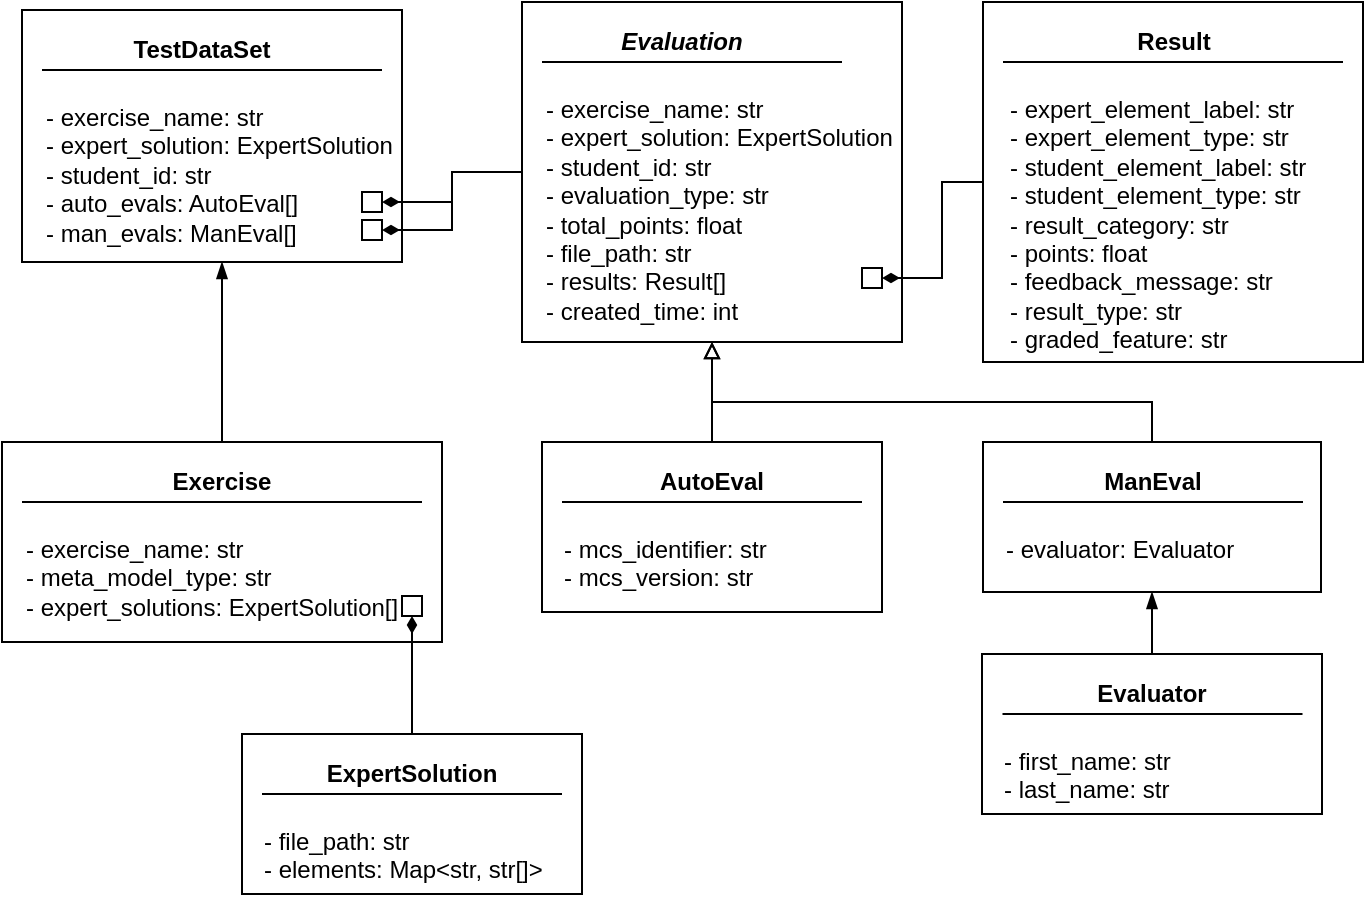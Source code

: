 <mxfile version="14.4.7" type="device"><diagram id="Law8ODT9_o7EsiPlINWI" name="Page-1"><mxGraphModel dx="1235" dy="1132" grid="1" gridSize="10" guides="1" tooltips="1" connect="1" arrows="1" fold="1" page="1" pageScale="1" pageWidth="827" pageHeight="1169" math="0" shadow="0"><root><mxCell id="0"/><mxCell id="1" parent="0"/><mxCell id="V2dwc8ZfKkP1biHcaO8z-1" value="" style="rounded=0;whiteSpace=wrap;html=1;align=left;" parent="1" vertex="1"><mxGeometry x="840" y="14" width="190" height="126" as="geometry"/></mxCell><mxCell id="V2dwc8ZfKkP1biHcaO8z-2" value="&lt;b&gt;TestDataSet&lt;/b&gt;" style="text;html=1;strokeColor=none;fillColor=none;align=center;verticalAlign=middle;whiteSpace=wrap;rounded=0;" parent="1" vertex="1"><mxGeometry x="840" y="24" width="180" height="20" as="geometry"/></mxCell><mxCell id="V2dwc8ZfKkP1biHcaO8z-3" value="" style="endArrow=none;html=1;entryX=1;entryY=1;entryDx=0;entryDy=0;" parent="1" target="V2dwc8ZfKkP1biHcaO8z-2" edge="1"><mxGeometry width="50" height="50" relative="1" as="geometry"><mxPoint x="850" y="44" as="sourcePoint"/><mxPoint x="900" y="-6" as="targetPoint"/></mxGeometry></mxCell><mxCell id="V2dwc8ZfKkP1biHcaO8z-4" value="- exercise_name: str&lt;br&gt;- expert_solution: ExpertSolution&lt;br&gt;- student_id: str&lt;br&gt;- auto_evals: AutoEval[]&lt;br&gt;- man_evals: ManEval[]" style="text;html=1;strokeColor=none;fillColor=none;align=left;verticalAlign=top;whiteSpace=wrap;rounded=0;" parent="1" vertex="1"><mxGeometry x="850" y="54" width="180" height="86" as="geometry"/></mxCell><mxCell id="V2dwc8ZfKkP1biHcaO8z-13" value="" style="rounded=0;whiteSpace=wrap;html=1;" parent="1" vertex="1"><mxGeometry x="1010" y="105" width="10" height="10" as="geometry"/></mxCell><mxCell id="V2dwc8ZfKkP1biHcaO8z-14" value="" style="rounded=0;whiteSpace=wrap;html=1;" parent="1" vertex="1"><mxGeometry x="1010" y="119" width="10" height="10" as="geometry"/></mxCell><mxCell id="K-AjtTajTTo5R2x6BIg7-45" style="edgeStyle=orthogonalEdgeStyle;rounded=0;orthogonalLoop=1;jettySize=auto;html=1;exitX=0.5;exitY=0;exitDx=0;exitDy=0;entryX=0.5;entryY=1;entryDx=0;entryDy=0;endArrow=blockThin;endFill=1;" parent="1" source="K-AjtTajTTo5R2x6BIg7-11" target="V2dwc8ZfKkP1biHcaO8z-4" edge="1"><mxGeometry relative="1" as="geometry"/></mxCell><mxCell id="K-AjtTajTTo5R2x6BIg7-11" value="" style="rounded=0;whiteSpace=wrap;html=1;" parent="1" vertex="1"><mxGeometry x="830" y="230" width="220" height="100" as="geometry"/></mxCell><mxCell id="K-AjtTajTTo5R2x6BIg7-12" value="&lt;b&gt;Exercise&lt;/b&gt;" style="text;html=1;strokeColor=none;fillColor=none;align=center;verticalAlign=middle;whiteSpace=wrap;rounded=0;dashed=1;" parent="1" vertex="1"><mxGeometry x="840" y="240" width="200" height="20" as="geometry"/></mxCell><mxCell id="K-AjtTajTTo5R2x6BIg7-13" value="" style="endArrow=none;html=1;entryX=1;entryY=1;entryDx=0;entryDy=0;exitX=0;exitY=1;exitDx=0;exitDy=0;" parent="1" source="K-AjtTajTTo5R2x6BIg7-12" target="K-AjtTajTTo5R2x6BIg7-12" edge="1"><mxGeometry width="50" height="50" relative="1" as="geometry"><mxPoint x="890" y="260" as="sourcePoint"/><mxPoint x="940" y="210" as="targetPoint"/></mxGeometry></mxCell><mxCell id="K-AjtTajTTo5R2x6BIg7-14" value="- exercise_name: str&lt;br&gt;- meta_model_type: str&lt;br&gt;- expert_solutions: ExpertSolution[]" style="text;html=1;strokeColor=none;fillColor=none;align=left;verticalAlign=top;whiteSpace=wrap;rounded=0;dashed=1;" parent="1" vertex="1"><mxGeometry x="840" y="270" width="200" height="60" as="geometry"/></mxCell><mxCell id="K-AjtTajTTo5R2x6BIg7-41" style="edgeStyle=orthogonalEdgeStyle;rounded=0;orthogonalLoop=1;jettySize=auto;html=1;entryX=0.5;entryY=1;entryDx=0;entryDy=0;endArrow=blockThin;endFill=1;" parent="1" source="K-AjtTajTTo5R2x6BIg7-15" target="K-AjtTajTTo5R2x6BIg7-37" edge="1"><mxGeometry relative="1" as="geometry"/></mxCell><mxCell id="K-AjtTajTTo5R2x6BIg7-15" value="" style="rounded=0;whiteSpace=wrap;html=1;fontStyle=1" parent="1" vertex="1"><mxGeometry x="1320" y="336" width="170" height="80" as="geometry"/></mxCell><mxCell id="K-AjtTajTTo5R2x6BIg7-16" value="&lt;span&gt;&lt;b&gt;Evaluator&lt;/b&gt;&lt;/span&gt;" style="text;html=1;strokeColor=none;fillColor=none;align=center;verticalAlign=middle;whiteSpace=wrap;rounded=0;dashed=1;fontStyle=0" parent="1" vertex="1"><mxGeometry x="1330.25" y="346" width="150" height="20" as="geometry"/></mxCell><mxCell id="K-AjtTajTTo5R2x6BIg7-17" value="" style="endArrow=none;html=1;entryX=1;entryY=1;entryDx=0;entryDy=0;fontStyle=1" parent="1" target="K-AjtTajTTo5R2x6BIg7-16" edge="1"><mxGeometry width="50" height="50" relative="1" as="geometry"><mxPoint x="1330.25" y="366" as="sourcePoint"/><mxPoint x="1380.25" y="316" as="targetPoint"/></mxGeometry></mxCell><mxCell id="K-AjtTajTTo5R2x6BIg7-18" value="&lt;span style=&quot;font-weight: normal&quot;&gt;- first_name: str&lt;br&gt;- last_name: str&lt;br&gt;&lt;/span&gt;" style="text;html=1;strokeColor=none;fillColor=none;align=left;verticalAlign=top;whiteSpace=wrap;rounded=0;dashed=1;fontStyle=1" parent="1" vertex="1"><mxGeometry x="1329.25" y="376" width="150" height="40" as="geometry"/></mxCell><mxCell id="K-AjtTajTTo5R2x6BIg7-46" style="edgeStyle=orthogonalEdgeStyle;rounded=0;orthogonalLoop=1;jettySize=auto;html=1;entryX=1;entryY=0.5;entryDx=0;entryDy=0;endArrow=diamondThin;endFill=1;" parent="1" source="K-AjtTajTTo5R2x6BIg7-24" target="V2dwc8ZfKkP1biHcaO8z-13" edge="1"><mxGeometry relative="1" as="geometry"/></mxCell><mxCell id="K-AjtTajTTo5R2x6BIg7-47" style="edgeStyle=orthogonalEdgeStyle;rounded=0;orthogonalLoop=1;jettySize=auto;html=1;exitX=0;exitY=0.5;exitDx=0;exitDy=0;entryX=1;entryY=0.5;entryDx=0;entryDy=0;endArrow=diamondThin;endFill=1;" parent="1" source="K-AjtTajTTo5R2x6BIg7-24" target="V2dwc8ZfKkP1biHcaO8z-14" edge="1"><mxGeometry relative="1" as="geometry"/></mxCell><mxCell id="K-AjtTajTTo5R2x6BIg7-24" value="" style="rounded=0;whiteSpace=wrap;html=1;align=left;" parent="1" vertex="1"><mxGeometry x="1090" y="10" width="190" height="170" as="geometry"/></mxCell><mxCell id="K-AjtTajTTo5R2x6BIg7-25" value="&lt;i&gt;&lt;b&gt;Evaluation&lt;/b&gt;&lt;/i&gt;" style="text;html=1;strokeColor=none;fillColor=none;align=center;verticalAlign=middle;whiteSpace=wrap;rounded=0;" parent="1" vertex="1"><mxGeometry x="1090" y="20" width="160" height="20" as="geometry"/></mxCell><mxCell id="K-AjtTajTTo5R2x6BIg7-26" value="" style="endArrow=none;html=1;entryX=1;entryY=1;entryDx=0;entryDy=0;" parent="1" target="K-AjtTajTTo5R2x6BIg7-25" edge="1"><mxGeometry width="50" height="50" relative="1" as="geometry"><mxPoint x="1100" y="40" as="sourcePoint"/><mxPoint x="1150" y="-10" as="targetPoint"/></mxGeometry></mxCell><mxCell id="K-AjtTajTTo5R2x6BIg7-27" value="- exercise_name: str&lt;br&gt;- expert_solution: ExpertSolution&lt;br&gt;- student_id: str&lt;br&gt;- evaluation_type: str&lt;br&gt;- total_points: float&lt;br&gt;- file_path: str&lt;br&gt;- results: Result[]&lt;br&gt;- created_time: int" style="text;html=1;strokeColor=none;fillColor=none;align=left;verticalAlign=top;whiteSpace=wrap;rounded=0;" parent="1" vertex="1"><mxGeometry x="1100" y="50" width="180" height="120" as="geometry"/></mxCell><mxCell id="K-AjtTajTTo5R2x6BIg7-30" value="" style="rounded=0;whiteSpace=wrap;html=1;" parent="1" vertex="1"><mxGeometry x="1260" y="143" width="10" height="10" as="geometry"/></mxCell><mxCell id="YirrQvFTONauqiGkiwWS-3" style="edgeStyle=orthogonalEdgeStyle;rounded=0;orthogonalLoop=1;jettySize=auto;html=1;entryX=0.5;entryY=1;entryDx=0;entryDy=0;endArrow=block;endFill=0;" parent="1" source="K-AjtTajTTo5R2x6BIg7-33" target="K-AjtTajTTo5R2x6BIg7-24" edge="1"><mxGeometry relative="1" as="geometry"/></mxCell><mxCell id="K-AjtTajTTo5R2x6BIg7-33" value="" style="rounded=0;whiteSpace=wrap;html=1;" parent="1" vertex="1"><mxGeometry x="1100" y="230" width="170" height="85" as="geometry"/></mxCell><mxCell id="K-AjtTajTTo5R2x6BIg7-34" value="&lt;b&gt;AutoEval&lt;/b&gt;" style="text;html=1;strokeColor=none;fillColor=none;align=center;verticalAlign=middle;whiteSpace=wrap;rounded=0;dashed=1;" parent="1" vertex="1"><mxGeometry x="1110" y="240" width="150" height="20" as="geometry"/></mxCell><mxCell id="K-AjtTajTTo5R2x6BIg7-35" value="" style="endArrow=none;html=1;entryX=1;entryY=1;entryDx=0;entryDy=0;" parent="1" target="K-AjtTajTTo5R2x6BIg7-34" edge="1"><mxGeometry width="50" height="50" relative="1" as="geometry"><mxPoint x="1110" y="260" as="sourcePoint"/><mxPoint x="1160" y="210" as="targetPoint"/></mxGeometry></mxCell><mxCell id="K-AjtTajTTo5R2x6BIg7-36" value="- mcs_identifier: str&lt;br&gt;- mcs_version: str" style="text;html=1;strokeColor=none;fillColor=none;align=left;verticalAlign=top;whiteSpace=wrap;rounded=0;dashed=1;" parent="1" vertex="1"><mxGeometry x="1109" y="270" width="150" height="45" as="geometry"/></mxCell><mxCell id="YirrQvFTONauqiGkiwWS-4" style="edgeStyle=orthogonalEdgeStyle;rounded=0;orthogonalLoop=1;jettySize=auto;html=1;entryX=0.5;entryY=1;entryDx=0;entryDy=0;endArrow=block;endFill=0;" parent="1" source="K-AjtTajTTo5R2x6BIg7-37" target="K-AjtTajTTo5R2x6BIg7-24" edge="1"><mxGeometry relative="1" as="geometry"><Array as="points"><mxPoint x="1405" y="210"/><mxPoint x="1185" y="210"/></Array></mxGeometry></mxCell><mxCell id="K-AjtTajTTo5R2x6BIg7-37" value="" style="rounded=0;whiteSpace=wrap;html=1;" parent="1" vertex="1"><mxGeometry x="1320.5" y="230" width="169" height="75" as="geometry"/></mxCell><mxCell id="K-AjtTajTTo5R2x6BIg7-38" value="&lt;b&gt;ManEval&lt;/b&gt;" style="text;html=1;strokeColor=none;fillColor=none;align=center;verticalAlign=middle;whiteSpace=wrap;rounded=0;dashed=1;" parent="1" vertex="1"><mxGeometry x="1330" y="240" width="150.5" height="20" as="geometry"/></mxCell><mxCell id="K-AjtTajTTo5R2x6BIg7-39" value="" style="endArrow=none;html=1;entryX=1;entryY=1;entryDx=0;entryDy=0;" parent="1" target="K-AjtTajTTo5R2x6BIg7-38" edge="1"><mxGeometry width="50" height="50" relative="1" as="geometry"><mxPoint x="1330.5" y="260" as="sourcePoint"/><mxPoint x="1380.5" y="210" as="targetPoint"/></mxGeometry></mxCell><mxCell id="K-AjtTajTTo5R2x6BIg7-40" value="- evaluator: Evaluator" style="text;html=1;strokeColor=none;fillColor=none;align=left;verticalAlign=top;whiteSpace=wrap;rounded=0;dashed=1;" parent="1" vertex="1"><mxGeometry x="1329.5" y="270" width="150" height="25" as="geometry"/></mxCell><mxCell id="K-AjtTajTTo5R2x6BIg7-53" style="edgeStyle=orthogonalEdgeStyle;rounded=0;orthogonalLoop=1;jettySize=auto;html=1;exitX=0;exitY=0.5;exitDx=0;exitDy=0;entryX=1;entryY=0.5;entryDx=0;entryDy=0;endArrow=diamondThin;endFill=1;" parent="1" source="K-AjtTajTTo5R2x6BIg7-49" target="K-AjtTajTTo5R2x6BIg7-30" edge="1"><mxGeometry relative="1" as="geometry"><Array as="points"><mxPoint x="1300" y="100"/><mxPoint x="1300" y="148"/></Array></mxGeometry></mxCell><mxCell id="K-AjtTajTTo5R2x6BIg7-49" value="" style="rounded=0;whiteSpace=wrap;html=1;align=left;" parent="1" vertex="1"><mxGeometry x="1320.5" y="10" width="190" height="180" as="geometry"/></mxCell><mxCell id="K-AjtTajTTo5R2x6BIg7-50" value="&lt;b&gt;Result&lt;/b&gt;" style="text;html=1;strokeColor=none;fillColor=none;align=center;verticalAlign=middle;whiteSpace=wrap;rounded=0;" parent="1" vertex="1"><mxGeometry x="1330.5" y="20" width="170" height="20" as="geometry"/></mxCell><mxCell id="K-AjtTajTTo5R2x6BIg7-51" value="" style="endArrow=none;html=1;entryX=1;entryY=1;entryDx=0;entryDy=0;" parent="1" target="K-AjtTajTTo5R2x6BIg7-50" edge="1"><mxGeometry width="50" height="50" relative="1" as="geometry"><mxPoint x="1330.5" y="40" as="sourcePoint"/><mxPoint x="1380.5" y="-10" as="targetPoint"/></mxGeometry></mxCell><mxCell id="K-AjtTajTTo5R2x6BIg7-52" value="- expert_element_label: str&lt;br&gt;- expert_element_type: str&lt;br&gt;- student_element_label: str&lt;br&gt;- student_element_type: str&lt;br&gt;- result_category: str&lt;br&gt;- points: float&lt;br&gt;- feedback_message: str&lt;br&gt;- result_type: str&lt;br&gt;- graded_feature: str" style="text;html=1;strokeColor=none;fillColor=none;align=left;verticalAlign=top;whiteSpace=wrap;rounded=0;" parent="1" vertex="1"><mxGeometry x="1331.5" y="50" width="169" height="140" as="geometry"/></mxCell><mxCell id="K-AjtTajTTo5R2x6BIg7-56" value="" style="rounded=0;whiteSpace=wrap;html=1;" parent="1" vertex="1"><mxGeometry x="1030" y="307" width="10" height="10" as="geometry"/></mxCell><mxCell id="K-AjtTajTTo5R2x6BIg7-62" style="edgeStyle=orthogonalEdgeStyle;rounded=0;orthogonalLoop=1;jettySize=auto;html=1;exitX=0.5;exitY=0;exitDx=0;exitDy=0;entryX=0.5;entryY=1;entryDx=0;entryDy=0;endArrow=diamondThin;endFill=1;" parent="1" source="K-AjtTajTTo5R2x6BIg7-57" target="K-AjtTajTTo5R2x6BIg7-56" edge="1"><mxGeometry relative="1" as="geometry"/></mxCell><mxCell id="K-AjtTajTTo5R2x6BIg7-57" value="" style="rounded=0;whiteSpace=wrap;html=1;" parent="1" vertex="1"><mxGeometry x="950" y="376" width="170" height="80" as="geometry"/></mxCell><mxCell id="K-AjtTajTTo5R2x6BIg7-59" value="" style="endArrow=none;html=1;entryX=1;entryY=1;entryDx=0;entryDy=0;" parent="1" edge="1"><mxGeometry width="50" height="50" relative="1" as="geometry"><mxPoint x="960.0" y="406.0" as="sourcePoint"/><mxPoint x="1110" y="406.0" as="targetPoint"/></mxGeometry></mxCell><mxCell id="K-AjtTajTTo5R2x6BIg7-60" value="- file_path: str&lt;br&gt;- elements: Map&amp;lt;str, str[]&amp;gt;" style="text;html=1;strokeColor=none;fillColor=none;align=left;verticalAlign=top;whiteSpace=wrap;rounded=0;dashed=1;" parent="1" vertex="1"><mxGeometry x="959" y="416" width="150" height="40" as="geometry"/></mxCell><mxCell id="K-AjtTajTTo5R2x6BIg7-61" value="&lt;b&gt;ExpertSolution&lt;/b&gt;" style="text;html=1;strokeColor=none;fillColor=none;align=center;verticalAlign=middle;whiteSpace=wrap;rounded=0;" parent="1" vertex="1"><mxGeometry x="960" y="386" width="150" height="20" as="geometry"/></mxCell></root></mxGraphModel></diagram></mxfile>